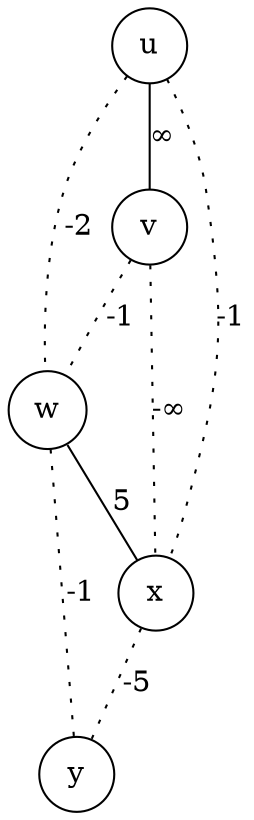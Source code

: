 graph g{
layout = dot

u [shape=circle];
v [shape=circle];
w [shape=circle];
x [shape=circle];
y [shape=circle];

u -- v [label = "∞"];
u -- w [label = "-2", style = dotted];
u -- x [label = "-1", style = dotted];

v -- w [label = "-1", style = dotted];
v -- x [label = "-∞", style = dotted];

w -- x [label = "5"];
w -- y [label = "-1", style = dotted];

x -- y [label = "-5", style = dotted];
}